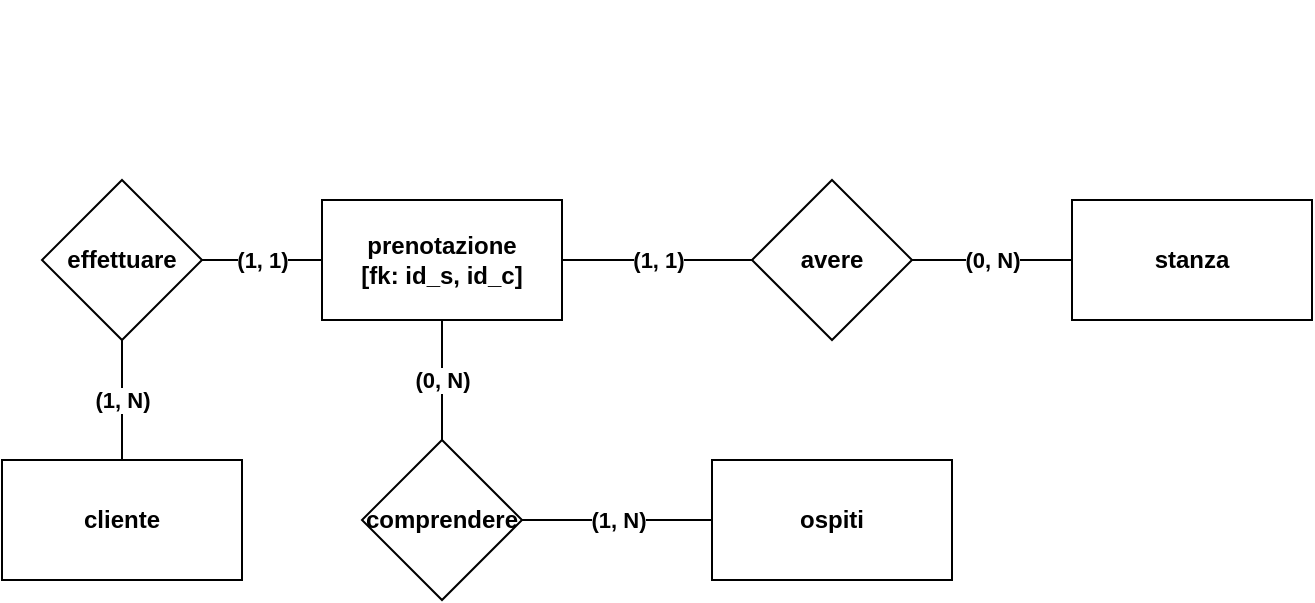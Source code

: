 <mxfile>
    <diagram id="U3XhPAmpanmcGD7EV16Y" name="Page-1">
        <mxGraphModel dx="834" dy="461" grid="1" gridSize="10" guides="1" tooltips="1" connect="1" arrows="1" fold="1" page="1" pageScale="1" pageWidth="850" pageHeight="1100" math="0" shadow="0">
            <root>
                <mxCell id="0"/>
                <mxCell id="1" parent="0"/>
                <mxCell id="2" value="cliente" style="rounded=0;whiteSpace=wrap;html=1;fontStyle=1" parent="1" vertex="1">
                    <mxGeometry x="98" y="470" width="120" height="60" as="geometry"/>
                </mxCell>
                <mxCell id="18" value="(1, N)" style="edgeStyle=none;html=1;endArrow=none;endFill=0;fontStyle=1" parent="1" source="3" target="2" edge="1">
                    <mxGeometry relative="1" as="geometry"/>
                </mxCell>
                <mxCell id="19" value="(1, 1)" style="edgeStyle=none;html=1;endArrow=none;endFill=0;fontStyle=1" parent="1" source="3" target="4" edge="1">
                    <mxGeometry relative="1" as="geometry"/>
                </mxCell>
                <mxCell id="3" value="effettuare" style="rhombus;whiteSpace=wrap;html=1;fontStyle=1" parent="1" vertex="1">
                    <mxGeometry x="118" y="330" width="80" height="80" as="geometry"/>
                </mxCell>
                <mxCell id="20" value="(1, 1)" style="edgeStyle=none;html=1;endArrow=none;endFill=0;fontStyle=1" parent="1" source="4" target="6" edge="1">
                    <mxGeometry relative="1" as="geometry"/>
                </mxCell>
                <mxCell id="21" value="(0, N)" style="edgeStyle=none;html=1;endArrow=none;endFill=0;fontStyle=1" parent="1" source="4" target="13" edge="1">
                    <mxGeometry relative="1" as="geometry"/>
                </mxCell>
                <mxCell id="4" value="prenotazione&lt;br&gt;[fk: id_s, id_c]" style="rounded=0;whiteSpace=wrap;html=1;fontStyle=1" parent="1" vertex="1">
                    <mxGeometry x="258" y="340" width="120" height="60" as="geometry"/>
                </mxCell>
                <mxCell id="22" value="(0, N)" style="edgeStyle=none;html=1;endArrow=none;endFill=0;fontStyle=1" parent="1" source="6" target="7" edge="1">
                    <mxGeometry relative="1" as="geometry"/>
                </mxCell>
                <mxCell id="6" value="avere" style="rhombus;whiteSpace=wrap;html=1;fontStyle=1" parent="1" vertex="1">
                    <mxGeometry x="473" y="330" width="80" height="80" as="geometry"/>
                </mxCell>
                <mxCell id="7" value="stanza" style="rounded=0;whiteSpace=wrap;html=1;fontStyle=1" parent="1" vertex="1">
                    <mxGeometry x="633" y="340" width="120" height="60" as="geometry"/>
                </mxCell>
                <mxCell id="12" value="ospiti" style="rounded=0;whiteSpace=wrap;html=1;fontStyle=1" parent="1" vertex="1">
                    <mxGeometry x="453" y="470" width="120" height="60" as="geometry"/>
                </mxCell>
                <mxCell id="23" value="(1, N)" style="edgeStyle=none;html=1;endArrow=none;endFill=0;fontStyle=1" parent="1" source="13" target="12" edge="1">
                    <mxGeometry relative="1" as="geometry"/>
                </mxCell>
                <mxCell id="13" value="comprendere" style="rhombus;whiteSpace=wrap;html=1;fontStyle=1" parent="1" vertex="1">
                    <mxGeometry x="278" y="460" width="80" height="80" as="geometry"/>
                </mxCell>
                <mxCell id="26" value="&lt;div&gt;&lt;br&gt;&lt;/div&gt;" style="text;strokeColor=none;fillColor=none;html=1;whiteSpace=wrap;verticalAlign=middle;overflow=hidden;fontStyle=1" parent="1" vertex="1">
                    <mxGeometry x="268" y="240" width="100" height="80" as="geometry"/>
                </mxCell>
            </root>
        </mxGraphModel>
    </diagram>
</mxfile>
